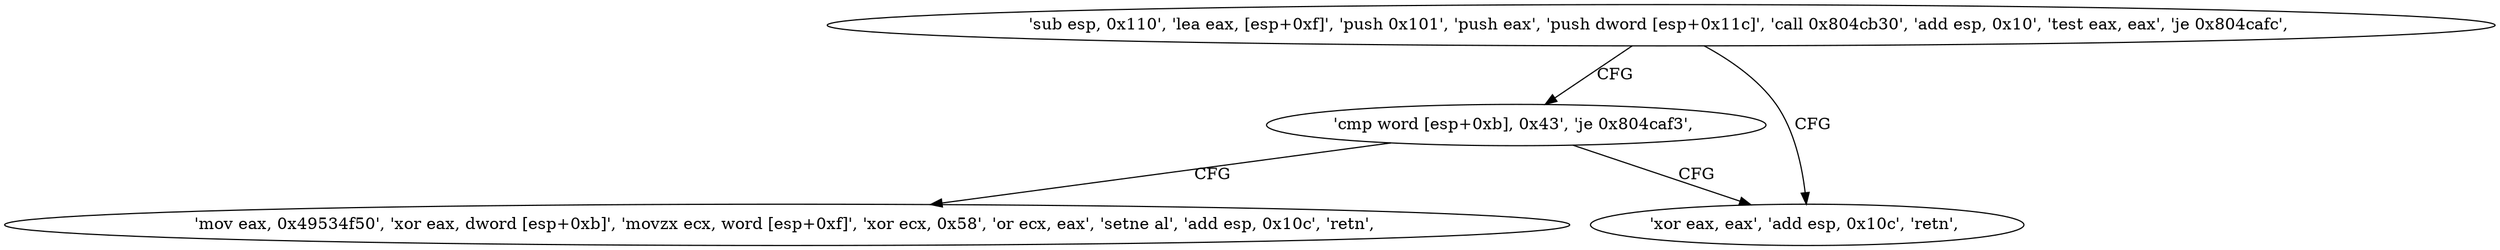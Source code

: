 digraph "func" {
"134531792" [label = "'sub esp, 0x110', 'lea eax, [esp+0xf]', 'push 0x101', 'push eax', 'push dword [esp+0x11c]', 'call 0x804cb30', 'add esp, 0x10', 'test eax, eax', 'je 0x804cafc', " ]
"134531836" [label = "'cmp word [esp+0xb], 0x43', 'je 0x804caf3', " ]
"134531827" [label = "'xor eax, eax', 'add esp, 0x10c', 'retn', " ]
"134531844" [label = "'mov eax, 0x49534f50', 'xor eax, dword [esp+0xb]', 'movzx ecx, word [esp+0xf]', 'xor ecx, 0x58', 'or ecx, eax', 'setne al', 'add esp, 0x10c', 'retn', " ]
"134531792" -> "134531836" [ label = "CFG" ]
"134531792" -> "134531827" [ label = "CFG" ]
"134531836" -> "134531827" [ label = "CFG" ]
"134531836" -> "134531844" [ label = "CFG" ]
}
